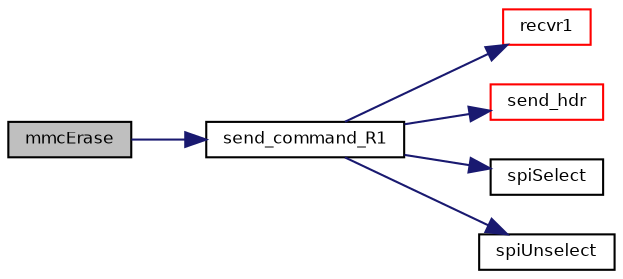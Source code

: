 digraph "mmcErase"
{
  bgcolor="transparent";
  edge [fontname="Helvetica",fontsize="8",labelfontname="Helvetica",labelfontsize="8"];
  node [fontname="Helvetica",fontsize="8",shape=record];
  rankdir="LR";
  Node100 [label="mmcErase",height=0.2,width=0.4,color="black", fillcolor="grey75", style="filled", fontcolor="black"];
  Node100 -> Node101 [color="midnightblue",fontsize="8",style="solid",fontname="Helvetica"];
  Node101 [label="send_command_R1",height=0.2,width=0.4,color="black",URL="$group___m_m_c___s_p_i.html#gaf83dd60ca0bc01e456d965724b3f4a5a",tooltip="Sends a command an returns a single byte response. "];
  Node101 -> Node102 [color="midnightblue",fontsize="8",style="solid",fontname="Helvetica"];
  Node102 [label="recvr1",height=0.2,width=0.4,color="red",URL="$group___m_m_c___s_p_i.html#ga3862a084e567aa0e36d86038f504b7b5",tooltip="Receives a single byte response. "];
  Node101 -> Node104 [color="midnightblue",fontsize="8",style="solid",fontname="Helvetica"];
  Node104 [label="send_hdr",height=0.2,width=0.4,color="red",URL="$group___m_m_c___s_p_i.html#ga9e3bc1849600a89d28eac5aaa8e5ea14",tooltip="Sends a command header. "];
  Node101 -> Node108 [color="midnightblue",fontsize="8",style="solid",fontname="Helvetica"];
  Node108 [label="spiSelect",height=0.2,width=0.4,color="black",URL="$group___s_p_i.html#ga00809152c869db80192aa3e04266a99a",tooltip="Asserts the slave select signal and prepares for transfers. "];
  Node101 -> Node109 [color="midnightblue",fontsize="8",style="solid",fontname="Helvetica"];
  Node109 [label="spiUnselect",height=0.2,width=0.4,color="black",URL="$group___s_p_i.html#gae291c012872da9c89dec23581f701b5f",tooltip="Deasserts the slave select signal. "];
}
